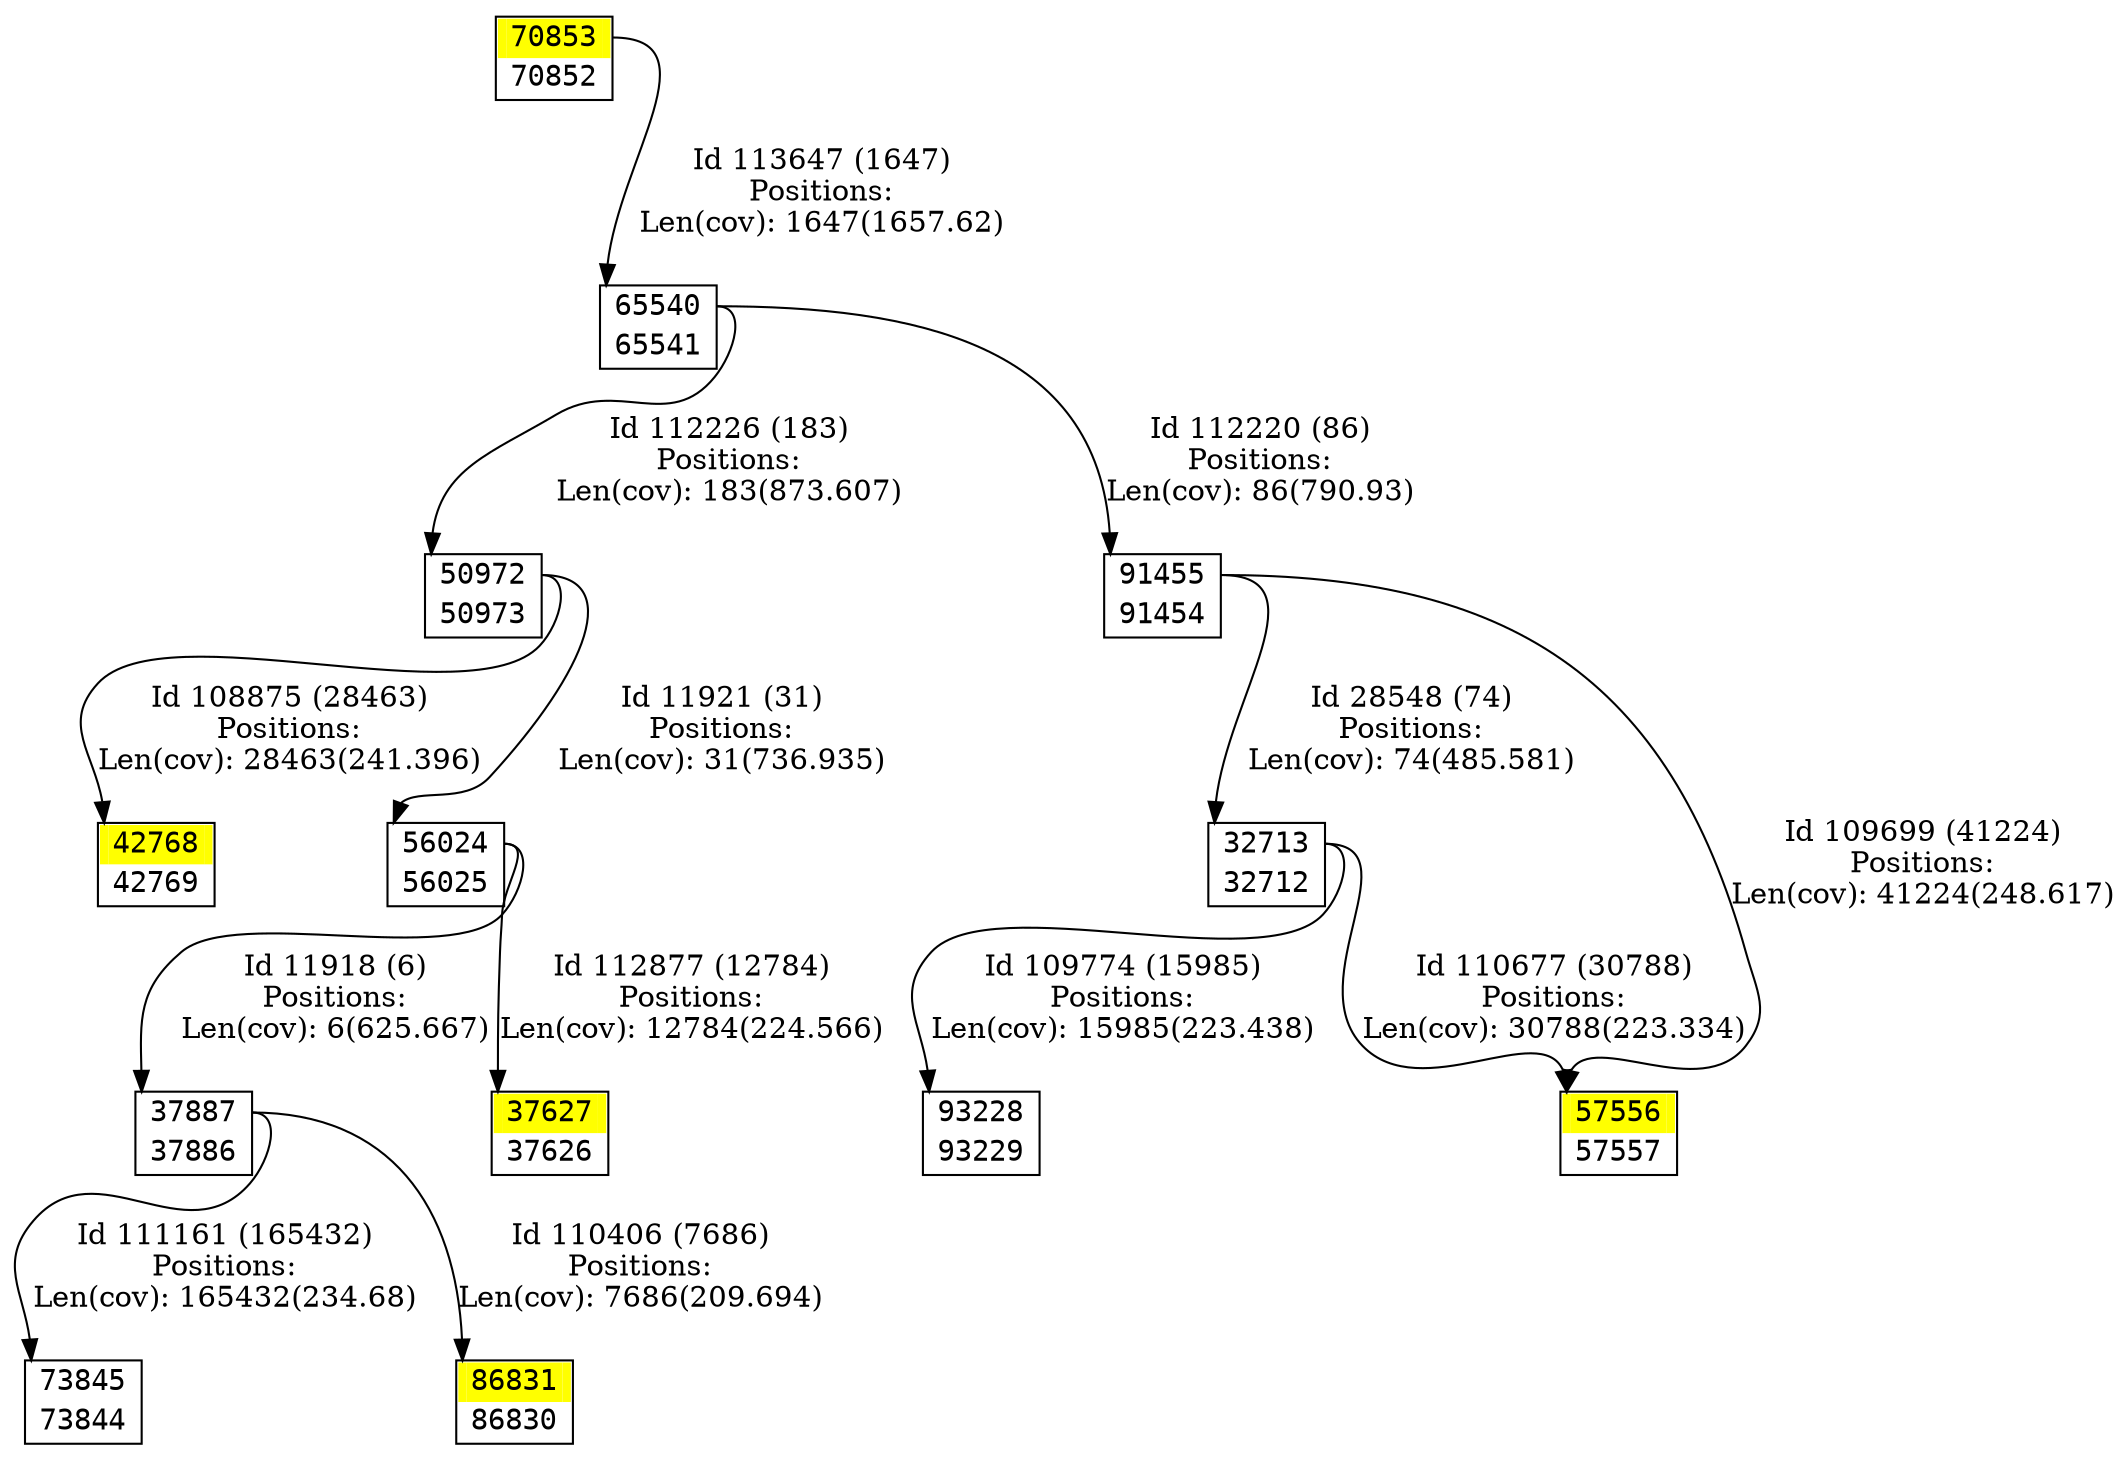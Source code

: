 digraph graph_picture {
node[fontname=<Courier> ,penwidth=<1.8> ,shape=<plaintext> ]
vertex_32712_32713[label=<<TABLE BORDER="1" CELLSPACING="0" >
<TR><TD BORDER="0" PORT = "port_32713_in" color="white" bgcolor="white" ></TD><TD BORDER="0" color="white" bgcolor="white" >32713</TD><TD BORDER="0" PORT = "port_32713_out" color="white" bgcolor="white" ></TD></TR>
<TR><TD BORDER="0" PORT = "port_32712_out" color="white" bgcolor="white" ></TD><TD BORDER="0" color="white" bgcolor="white" >32712</TD><TD BORDER="0" PORT = "port_32712_in" color="white" bgcolor="white" ></TD></TR>
</TABLE>> ,color=<black> ,URL=</vertex/32713.svg> ]
vertex_37626_37627[label=<<TABLE BORDER="1" CELLSPACING="0" >
<TR><TD BORDER="0" PORT = "port_37627_in" color="yellow" bgcolor="yellow" ></TD><TD BORDER="0" color="yellow" bgcolor="yellow" >37627</TD><TD BORDER="0" PORT = "port_37627_out" color="yellow" bgcolor="yellow" ></TD></TR>
<TR><TD BORDER="0" PORT = "port_37626_out" color="white" bgcolor="white" ></TD><TD BORDER="0" color="white" bgcolor="white" >37626</TD><TD BORDER="0" PORT = "port_37626_in" color="white" bgcolor="white" ></TD></TR>
</TABLE>> ,color=<black> ,URL=</vertex/37627.svg> ]
vertex_37886_37887[label=<<TABLE BORDER="1" CELLSPACING="0" >
<TR><TD BORDER="0" PORT = "port_37887_in" color="white" bgcolor="white" ></TD><TD BORDER="0" color="white" bgcolor="white" >37887</TD><TD BORDER="0" PORT = "port_37887_out" color="white" bgcolor="white" ></TD></TR>
<TR><TD BORDER="0" PORT = "port_37886_out" color="white" bgcolor="white" ></TD><TD BORDER="0" color="white" bgcolor="white" >37886</TD><TD BORDER="0" PORT = "port_37886_in" color="white" bgcolor="white" ></TD></TR>
</TABLE>> ,color=<black> ,URL=</vertex/37887.svg> ]
vertex_42768_42769[label=<<TABLE BORDER="1" CELLSPACING="0" >
<TR><TD BORDER="0" PORT = "port_42768_in" color="yellow" bgcolor="yellow" ></TD><TD BORDER="0" color="yellow" bgcolor="yellow" >42768</TD><TD BORDER="0" PORT = "port_42768_out" color="yellow" bgcolor="yellow" ></TD></TR>
<TR><TD BORDER="0" PORT = "port_42769_out" color="white" bgcolor="white" ></TD><TD BORDER="0" color="white" bgcolor="white" >42769</TD><TD BORDER="0" PORT = "port_42769_in" color="white" bgcolor="white" ></TD></TR>
</TABLE>> ,color=<black> ,URL=</vertex/42768.svg> ]
vertex_50972_50973[label=<<TABLE BORDER="1" CELLSPACING="0" >
<TR><TD BORDER="0" PORT = "port_50972_in" color="white" bgcolor="white" ></TD><TD BORDER="0" color="white" bgcolor="white" >50972</TD><TD BORDER="0" PORT = "port_50972_out" color="white" bgcolor="white" ></TD></TR>
<TR><TD BORDER="0" PORT = "port_50973_out" color="white" bgcolor="white" ></TD><TD BORDER="0" color="white" bgcolor="white" >50973</TD><TD BORDER="0" PORT = "port_50973_in" color="white" bgcolor="white" ></TD></TR>
</TABLE>> ,color=<black> ,URL=</vertex/50972.svg> ]
vertex_56024_56025[label=<<TABLE BORDER="1" CELLSPACING="0" >
<TR><TD BORDER="0" PORT = "port_56024_in" color="white" bgcolor="white" ></TD><TD BORDER="0" color="white" bgcolor="white" >56024</TD><TD BORDER="0" PORT = "port_56024_out" color="white" bgcolor="white" ></TD></TR>
<TR><TD BORDER="0" PORT = "port_56025_out" color="white" bgcolor="white" ></TD><TD BORDER="0" color="white" bgcolor="white" >56025</TD><TD BORDER="0" PORT = "port_56025_in" color="white" bgcolor="white" ></TD></TR>
</TABLE>> ,color=<black> ,URL=</vertex/56024.svg> ]
vertex_57556_57557[label=<<TABLE BORDER="1" CELLSPACING="0" >
<TR><TD BORDER="0" PORT = "port_57556_in" color="yellow" bgcolor="yellow" ></TD><TD BORDER="0" color="yellow" bgcolor="yellow" >57556</TD><TD BORDER="0" PORT = "port_57556_out" color="yellow" bgcolor="yellow" ></TD></TR>
<TR><TD BORDER="0" PORT = "port_57557_out" color="white" bgcolor="white" ></TD><TD BORDER="0" color="white" bgcolor="white" >57557</TD><TD BORDER="0" PORT = "port_57557_in" color="white" bgcolor="white" ></TD></TR>
</TABLE>> ,color=<black> ,URL=</vertex/57556.svg> ]
vertex_65540_65541[label=<<TABLE BORDER="1" CELLSPACING="0" >
<TR><TD BORDER="0" PORT = "port_65540_in" color="white" bgcolor="white" ></TD><TD BORDER="0" color="white" bgcolor="white" >65540</TD><TD BORDER="0" PORT = "port_65540_out" color="white" bgcolor="white" ></TD></TR>
<TR><TD BORDER="0" PORT = "port_65541_out" color="white" bgcolor="white" ></TD><TD BORDER="0" color="white" bgcolor="white" >65541</TD><TD BORDER="0" PORT = "port_65541_in" color="white" bgcolor="white" ></TD></TR>
</TABLE>> ,color=<black> ,URL=</vertex/65540.svg> ]
vertex_70852_70853[label=<<TABLE BORDER="1" CELLSPACING="0" >
<TR><TD BORDER="0" PORT = "port_70853_in" color="yellow" bgcolor="yellow" ></TD><TD BORDER="0" color="yellow" bgcolor="yellow" >70853</TD><TD BORDER="0" PORT = "port_70853_out" color="yellow" bgcolor="yellow" ></TD></TR>
<TR><TD BORDER="0" PORT = "port_70852_out" color="white" bgcolor="white" ></TD><TD BORDER="0" color="white" bgcolor="white" >70852</TD><TD BORDER="0" PORT = "port_70852_in" color="white" bgcolor="white" ></TD></TR>
</TABLE>> ,color=<black> ,URL=</vertex/70853.svg> ]
vertex_73844_73845[label=<<TABLE BORDER="1" CELLSPACING="0" >
<TR><TD BORDER="0" PORT = "port_73845_in" color="white" bgcolor="white" ></TD><TD BORDER="0" color="white" bgcolor="white" >73845</TD><TD BORDER="0" PORT = "port_73845_out" color="white" bgcolor="white" ></TD></TR>
<TR><TD BORDER="0" PORT = "port_73844_out" color="white" bgcolor="white" ></TD><TD BORDER="0" color="white" bgcolor="white" >73844</TD><TD BORDER="0" PORT = "port_73844_in" color="white" bgcolor="white" ></TD></TR>
</TABLE>> ,color=<black> ,URL=</vertex/73845.svg> ]
vertex_86830_86831[label=<<TABLE BORDER="1" CELLSPACING="0" >
<TR><TD BORDER="0" PORT = "port_86831_in" color="yellow" bgcolor="yellow" ></TD><TD BORDER="0" color="yellow" bgcolor="yellow" >86831</TD><TD BORDER="0" PORT = "port_86831_out" color="yellow" bgcolor="yellow" ></TD></TR>
<TR><TD BORDER="0" PORT = "port_86830_out" color="white" bgcolor="white" ></TD><TD BORDER="0" color="white" bgcolor="white" >86830</TD><TD BORDER="0" PORT = "port_86830_in" color="white" bgcolor="white" ></TD></TR>
</TABLE>> ,color=<black> ,URL=</vertex/86831.svg> ]
vertex_91454_91455[label=<<TABLE BORDER="1" CELLSPACING="0" >
<TR><TD BORDER="0" PORT = "port_91455_in" color="white" bgcolor="white" ></TD><TD BORDER="0" color="white" bgcolor="white" >91455</TD><TD BORDER="0" PORT = "port_91455_out" color="white" bgcolor="white" ></TD></TR>
<TR><TD BORDER="0" PORT = "port_91454_out" color="white" bgcolor="white" ></TD><TD BORDER="0" color="white" bgcolor="white" >91454</TD><TD BORDER="0" PORT = "port_91454_in" color="white" bgcolor="white" ></TD></TR>
</TABLE>> ,color=<black> ,URL=</vertex/91455.svg> ]
vertex_93228_93229[label=<<TABLE BORDER="1" CELLSPACING="0" >
<TR><TD BORDER="0" PORT = "port_93228_in" color="white" bgcolor="white" ></TD><TD BORDER="0" color="white" bgcolor="white" >93228</TD><TD BORDER="0" PORT = "port_93228_out" color="white" bgcolor="white" ></TD></TR>
<TR><TD BORDER="0" PORT = "port_93229_out" color="white" bgcolor="white" ></TD><TD BORDER="0" color="white" bgcolor="white" >93229</TD><TD BORDER="0" PORT = "port_93229_in" color="white" bgcolor="white" ></TD></TR>
</TABLE>> ,color=<black> ,URL=</vertex/93228.svg> ]
vertex_56024_56025:port_56024_out->vertex_37886_37887:port_37887_in[label="Id 11918 (6)\nPositions:\nLen(cov): 6(625.667)" ,color=<black> ]
vertex_50972_50973:port_50972_out->vertex_56024_56025:port_56024_in[label="Id 11921 (31)\nPositions:\nLen(cov): 31(736.935)" ,color=<black> ]
vertex_91454_91455:port_91455_out->vertex_32712_32713:port_32713_in[label="Id 28548 (74)\nPositions:\nLen(cov): 74(485.581)" ,color=<black> ]
vertex_50972_50973:port_50972_out->vertex_42768_42769:port_42768_in[label="Id 108875 (28463)\nPositions:\nLen(cov): 28463(241.396)" ,color=<black> ]
vertex_91454_91455:port_91455_out->vertex_57556_57557:port_57556_in[label="Id 109699 (41224)\nPositions:\nLen(cov): 41224(248.617)" ,color=<black> ]
vertex_32712_32713:port_32713_out->vertex_93228_93229:port_93228_in[label="Id 109774 (15985)\nPositions:\nLen(cov): 15985(223.438)" ,color=<black> ]
vertex_37886_37887:port_37887_out->vertex_86830_86831:port_86831_in[label="Id 110406 (7686)\nPositions:\nLen(cov): 7686(209.694)" ,color=<black> ]
vertex_32712_32713:port_32713_out->vertex_57556_57557:port_57556_in[label="Id 110677 (30788)\nPositions:\nLen(cov): 30788(223.334)" ,color=<black> ]
vertex_37886_37887:port_37887_out->vertex_73844_73845:port_73845_in[label="Id 111161 (165432)\nPositions:\nLen(cov): 165432(234.68)" ,color=<black> ]
vertex_65540_65541:port_65540_out->vertex_91454_91455:port_91455_in[label="Id 112220 (86)\nPositions:\nLen(cov): 86(790.93)" ,color=<black> ]
vertex_65540_65541:port_65540_out->vertex_50972_50973:port_50972_in[label="Id 112226 (183)\nPositions:\nLen(cov): 183(873.607)" ,color=<black> ]
vertex_56024_56025:port_56024_out->vertex_37626_37627:port_37627_in[label="Id 112877 (12784)\nPositions:\nLen(cov): 12784(224.566)" ,color=<black> ]
vertex_70852_70853:port_70853_out->vertex_65540_65541:port_65540_in[label="Id 113647 (1647)\nPositions:\nLen(cov): 1647(1657.62)" ,color=<black> ]
}
